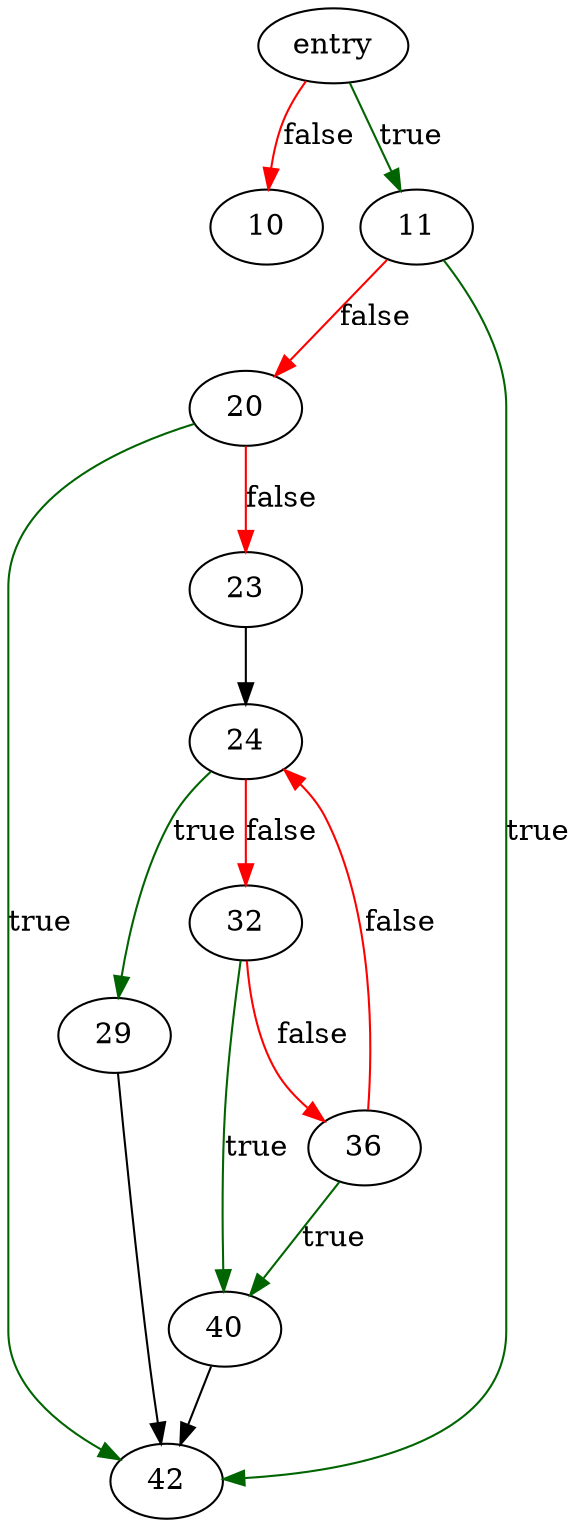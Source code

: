 digraph "hash_lookup" {
	// Node definitions.
	2 [label=entry];
	10;
	11;
	20;
	23;
	24;
	29;
	32;
	36;
	40;
	42;

	// Edge definitions.
	2 -> 10 [
		color=red
		label=false
	];
	2 -> 11 [
		color=darkgreen
		label=true
	];
	11 -> 20 [
		color=red
		label=false
	];
	11 -> 42 [
		color=darkgreen
		label=true
	];
	20 -> 23 [
		color=red
		label=false
	];
	20 -> 42 [
		color=darkgreen
		label=true
	];
	23 -> 24;
	24 -> 29 [
		color=darkgreen
		label=true
	];
	24 -> 32 [
		color=red
		label=false
	];
	29 -> 42;
	32 -> 36 [
		color=red
		label=false
	];
	32 -> 40 [
		color=darkgreen
		label=true
	];
	36 -> 24 [
		color=red
		label=false
	];
	36 -> 40 [
		color=darkgreen
		label=true
	];
	40 -> 42;
}